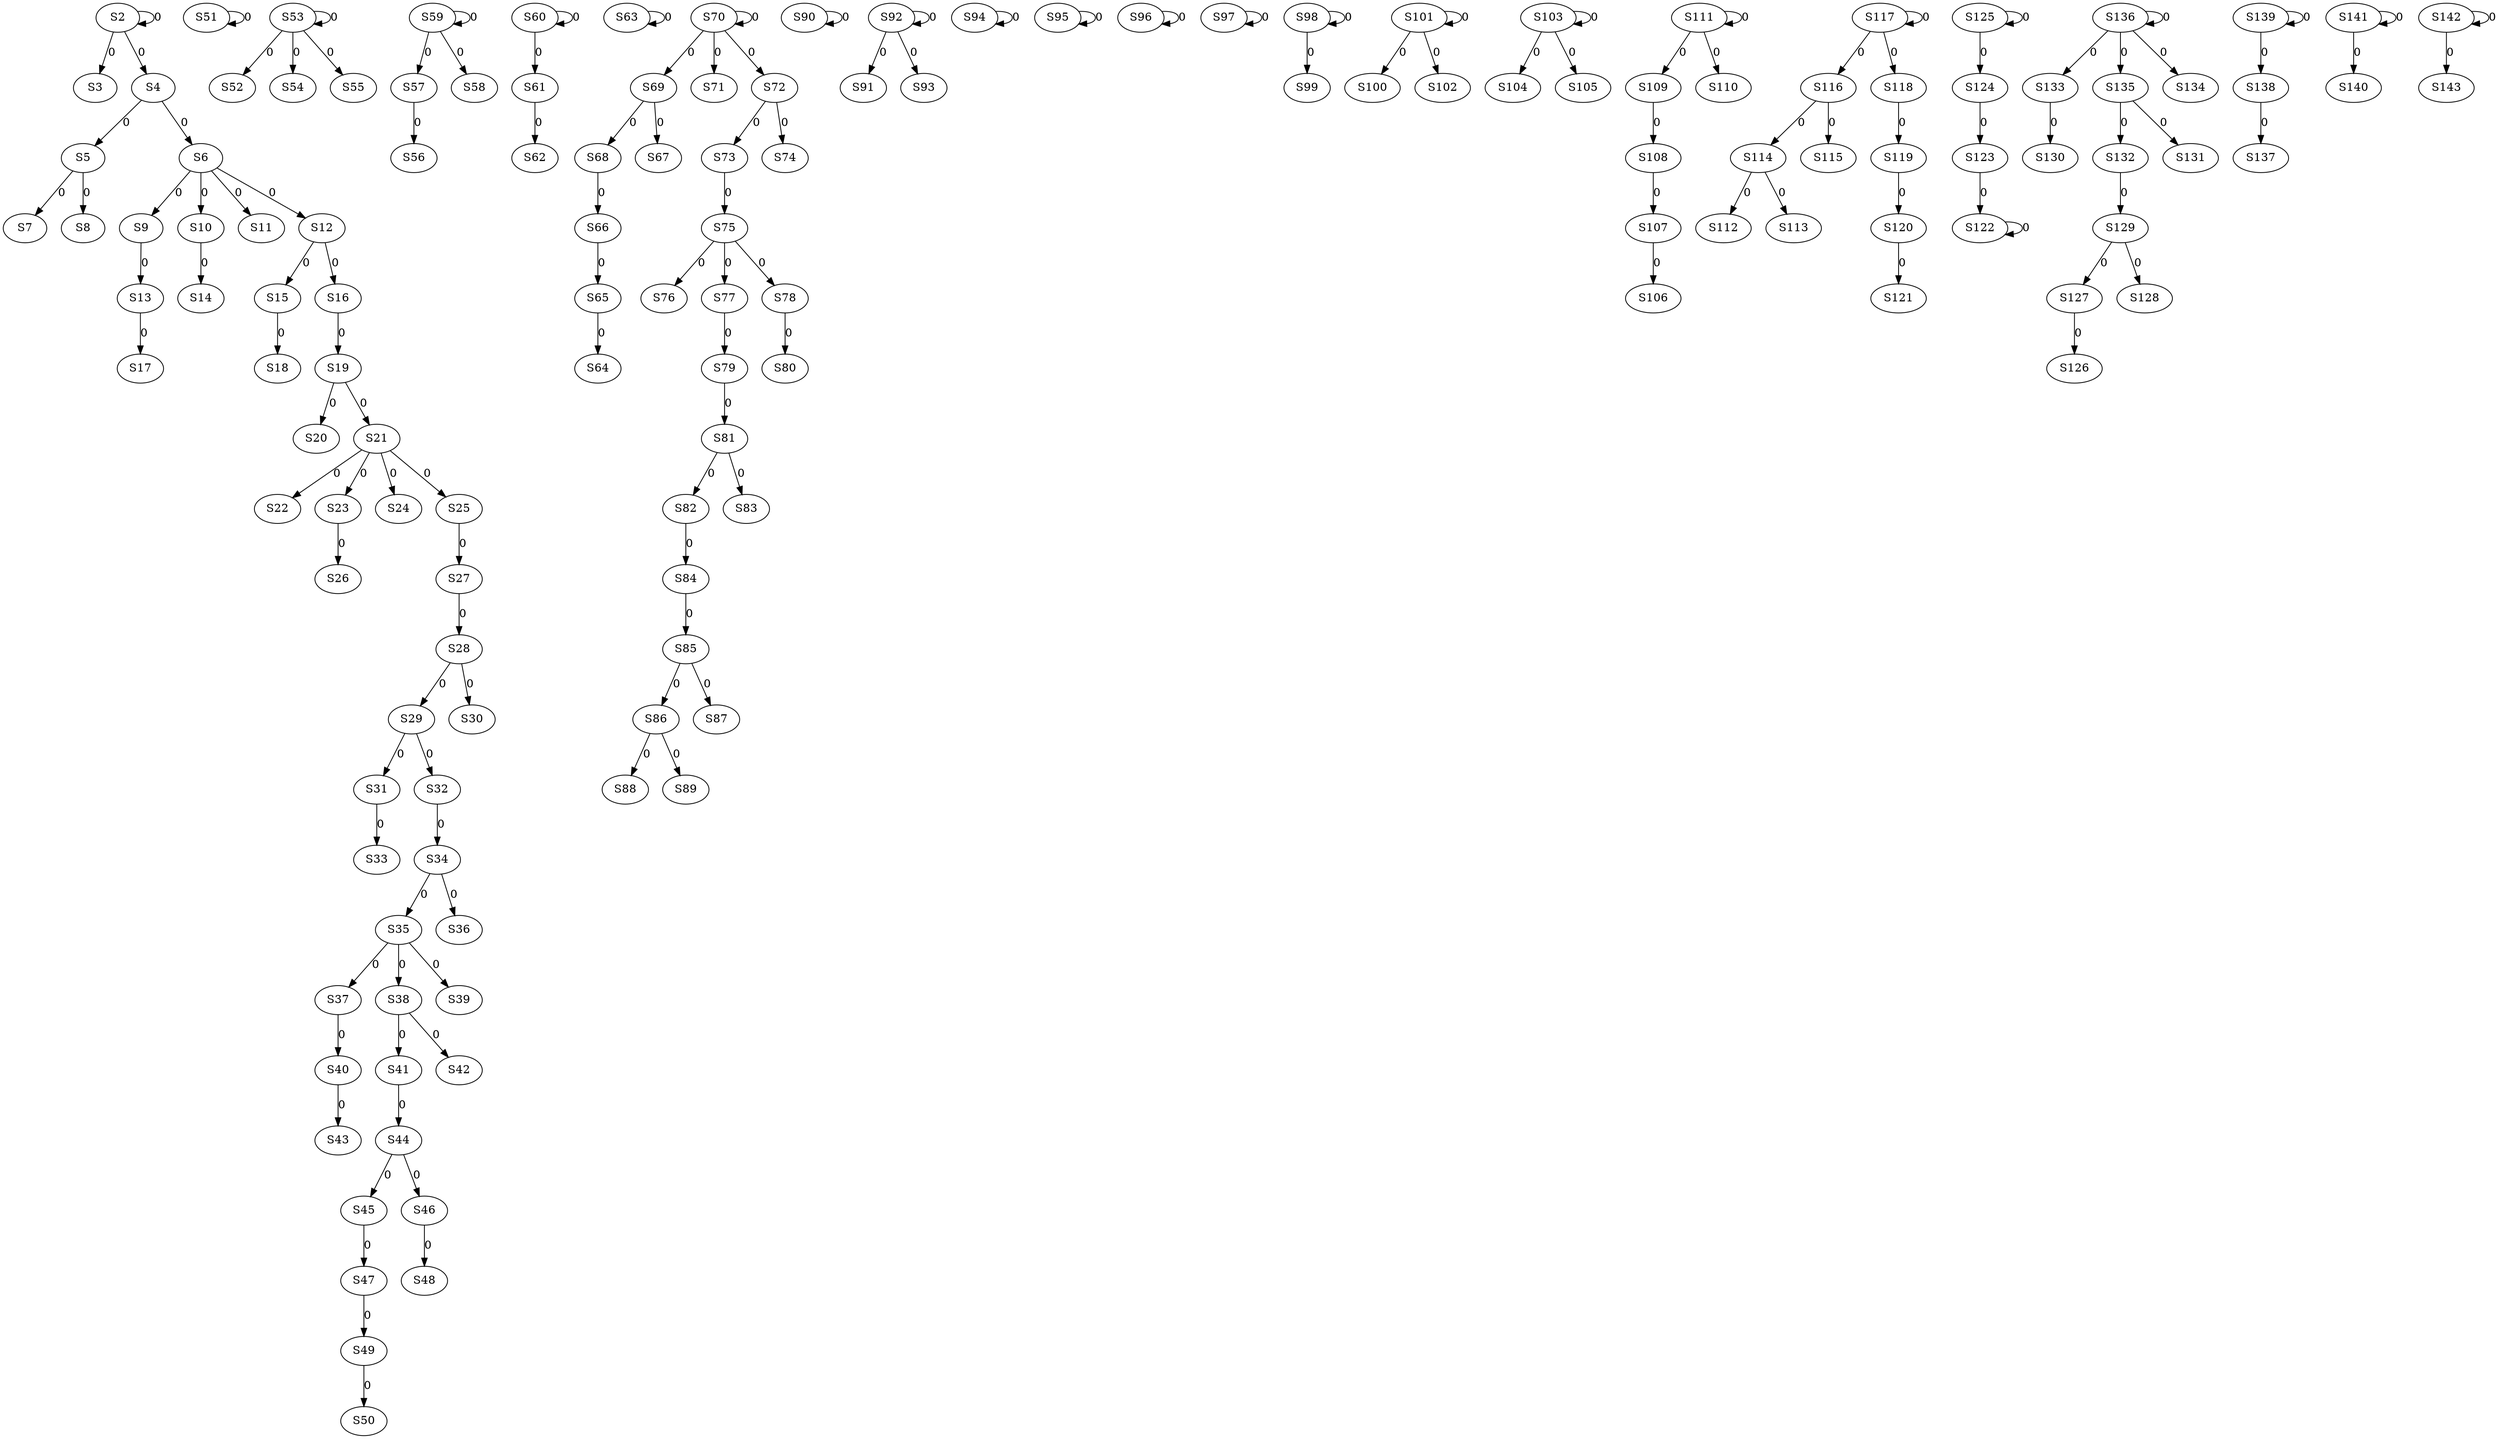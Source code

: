 strict digraph {
	S2 -> S2 [ label = 0 ];
	S2 -> S3 [ label = 0 ];
	S2 -> S4 [ label = 0 ];
	S4 -> S5 [ label = 0 ];
	S4 -> S6 [ label = 0 ];
	S5 -> S7 [ label = 0 ];
	S5 -> S8 [ label = 0 ];
	S6 -> S9 [ label = 0 ];
	S6 -> S10 [ label = 0 ];
	S6 -> S11 [ label = 0 ];
	S6 -> S12 [ label = 0 ];
	S9 -> S13 [ label = 0 ];
	S10 -> S14 [ label = 0 ];
	S12 -> S15 [ label = 0 ];
	S12 -> S16 [ label = 0 ];
	S13 -> S17 [ label = 0 ];
	S15 -> S18 [ label = 0 ];
	S16 -> S19 [ label = 0 ];
	S19 -> S20 [ label = 0 ];
	S19 -> S21 [ label = 0 ];
	S21 -> S22 [ label = 0 ];
	S21 -> S23 [ label = 0 ];
	S21 -> S24 [ label = 0 ];
	S21 -> S25 [ label = 0 ];
	S23 -> S26 [ label = 0 ];
	S25 -> S27 [ label = 0 ];
	S27 -> S28 [ label = 0 ];
	S28 -> S29 [ label = 0 ];
	S28 -> S30 [ label = 0 ];
	S29 -> S31 [ label = 0 ];
	S29 -> S32 [ label = 0 ];
	S31 -> S33 [ label = 0 ];
	S32 -> S34 [ label = 0 ];
	S34 -> S35 [ label = 0 ];
	S34 -> S36 [ label = 0 ];
	S35 -> S37 [ label = 0 ];
	S35 -> S38 [ label = 0 ];
	S35 -> S39 [ label = 0 ];
	S37 -> S40 [ label = 0 ];
	S38 -> S41 [ label = 0 ];
	S38 -> S42 [ label = 0 ];
	S40 -> S43 [ label = 0 ];
	S41 -> S44 [ label = 0 ];
	S44 -> S45 [ label = 0 ];
	S44 -> S46 [ label = 0 ];
	S45 -> S47 [ label = 0 ];
	S46 -> S48 [ label = 0 ];
	S47 -> S49 [ label = 0 ];
	S49 -> S50 [ label = 0 ];
	S51 -> S51 [ label = 0 ];
	S53 -> S52 [ label = 0 ];
	S53 -> S53 [ label = 0 ];
	S53 -> S54 [ label = 0 ];
	S53 -> S55 [ label = 0 ];
	S57 -> S56 [ label = 0 ];
	S59 -> S57 [ label = 0 ];
	S59 -> S58 [ label = 0 ];
	S59 -> S59 [ label = 0 ];
	S60 -> S60 [ label = 0 ];
	S60 -> S61 [ label = 0 ];
	S61 -> S62 [ label = 0 ];
	S63 -> S63 [ label = 0 ];
	S65 -> S64 [ label = 0 ];
	S66 -> S65 [ label = 0 ];
	S68 -> S66 [ label = 0 ];
	S69 -> S67 [ label = 0 ];
	S69 -> S68 [ label = 0 ];
	S70 -> S69 [ label = 0 ];
	S70 -> S70 [ label = 0 ];
	S70 -> S71 [ label = 0 ];
	S70 -> S72 [ label = 0 ];
	S72 -> S73 [ label = 0 ];
	S72 -> S74 [ label = 0 ];
	S73 -> S75 [ label = 0 ];
	S75 -> S76 [ label = 0 ];
	S75 -> S77 [ label = 0 ];
	S75 -> S78 [ label = 0 ];
	S77 -> S79 [ label = 0 ];
	S78 -> S80 [ label = 0 ];
	S79 -> S81 [ label = 0 ];
	S81 -> S82 [ label = 0 ];
	S81 -> S83 [ label = 0 ];
	S82 -> S84 [ label = 0 ];
	S84 -> S85 [ label = 0 ];
	S85 -> S86 [ label = 0 ];
	S85 -> S87 [ label = 0 ];
	S86 -> S88 [ label = 0 ];
	S86 -> S89 [ label = 0 ];
	S90 -> S90 [ label = 0 ];
	S92 -> S91 [ label = 0 ];
	S92 -> S92 [ label = 0 ];
	S92 -> S93 [ label = 0 ];
	S94 -> S94 [ label = 0 ];
	S95 -> S95 [ label = 0 ];
	S96 -> S96 [ label = 0 ];
	S97 -> S97 [ label = 0 ];
	S98 -> S98 [ label = 0 ];
	S98 -> S99 [ label = 0 ];
	S101 -> S100 [ label = 0 ];
	S101 -> S101 [ label = 0 ];
	S101 -> S102 [ label = 0 ];
	S103 -> S103 [ label = 0 ];
	S103 -> S104 [ label = 0 ];
	S103 -> S105 [ label = 0 ];
	S107 -> S106 [ label = 0 ];
	S108 -> S107 [ label = 0 ];
	S109 -> S108 [ label = 0 ];
	S111 -> S109 [ label = 0 ];
	S111 -> S110 [ label = 0 ];
	S111 -> S111 [ label = 0 ];
	S114 -> S112 [ label = 0 ];
	S114 -> S113 [ label = 0 ];
	S116 -> S114 [ label = 0 ];
	S116 -> S115 [ label = 0 ];
	S117 -> S116 [ label = 0 ];
	S117 -> S117 [ label = 0 ];
	S117 -> S118 [ label = 0 ];
	S118 -> S119 [ label = 0 ];
	S119 -> S120 [ label = 0 ];
	S120 -> S121 [ label = 0 ];
	S122 -> S122 [ label = 0 ];
	S124 -> S123 [ label = 0 ];
	S125 -> S124 [ label = 0 ];
	S125 -> S125 [ label = 0 ];
	S127 -> S126 [ label = 0 ];
	S129 -> S127 [ label = 0 ];
	S129 -> S128 [ label = 0 ];
	S132 -> S129 [ label = 0 ];
	S133 -> S130 [ label = 0 ];
	S135 -> S131 [ label = 0 ];
	S135 -> S132 [ label = 0 ];
	S136 -> S133 [ label = 0 ];
	S136 -> S134 [ label = 0 ];
	S136 -> S135 [ label = 0 ];
	S136 -> S136 [ label = 0 ];
	S138 -> S137 [ label = 0 ];
	S139 -> S138 [ label = 0 ];
	S139 -> S139 [ label = 0 ];
	S141 -> S140 [ label = 0 ];
	S141 -> S141 [ label = 0 ];
	S142 -> S142 [ label = 0 ];
	S142 -> S143 [ label = 0 ];
	S123 -> S122 [ label = 0 ];
}